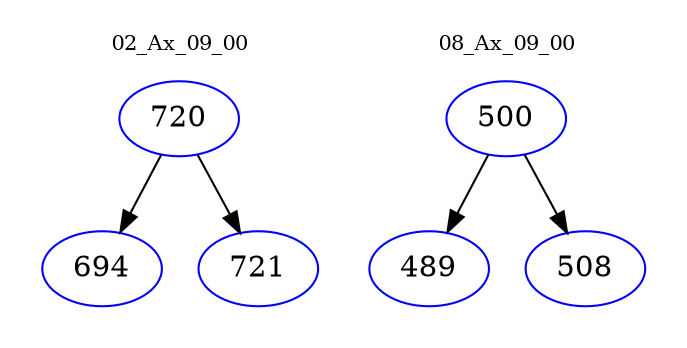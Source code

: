 digraph{
subgraph cluster_0 {
color = white
label = "02_Ax_09_00";
fontsize=10;
T0_720 [label="720", color="blue"]
T0_720 -> T0_694 [color="black"]
T0_694 [label="694", color="blue"]
T0_720 -> T0_721 [color="black"]
T0_721 [label="721", color="blue"]
}
subgraph cluster_1 {
color = white
label = "08_Ax_09_00";
fontsize=10;
T1_500 [label="500", color="blue"]
T1_500 -> T1_489 [color="black"]
T1_489 [label="489", color="blue"]
T1_500 -> T1_508 [color="black"]
T1_508 [label="508", color="blue"]
}
}
